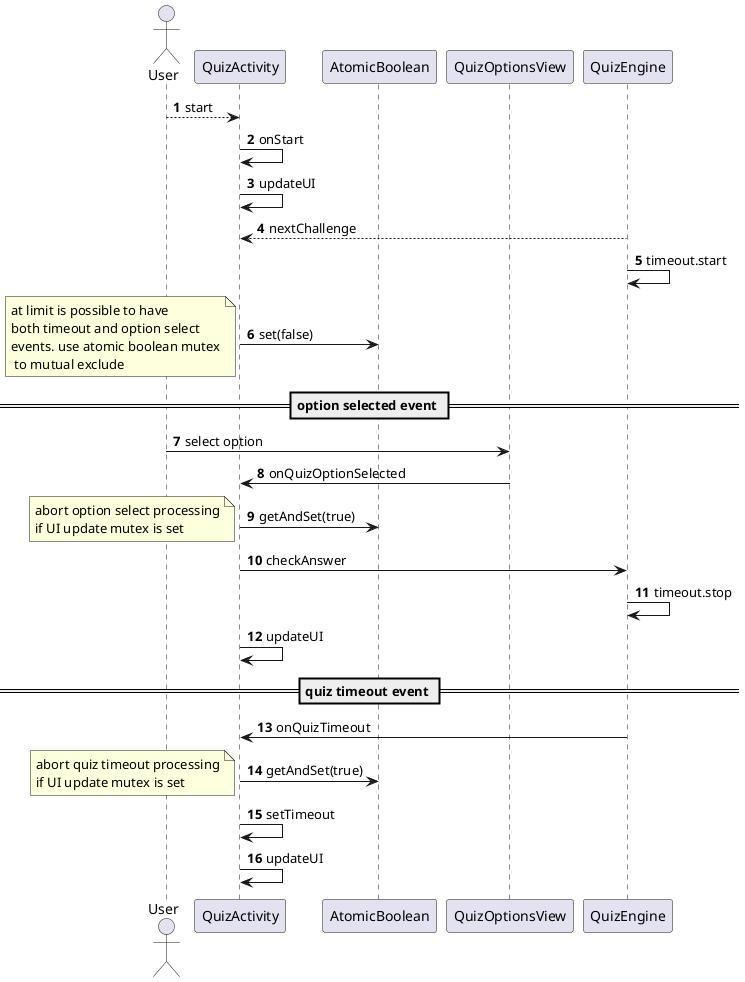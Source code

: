 @startuml
autonumber

actor User
participant QuizActivity
participant AtomicBoolean
participant QuizOptionsView
participant QuizEngine

User --> QuizActivity: start
QuizActivity -> QuizActivity: onStart
QuizActivity -> QuizActivity: updateUI
QuizEngine --> QuizActivity: nextChallenge
QuizEngine -> QuizEngine: timeout.start
QuizActivity -> AtomicBoolean: set(false)
note left: at limit is possible to have\nboth timeout and option select\nevents. use atomic boolean mutex\n to mutual exclude

== option selected event ==

User -> QuizOptionsView: select option
QuizOptionsView -> QuizActivity: onQuizOptionSelected
QuizActivity -> AtomicBoolean: getAndSet(true)
note left: abort option select processing\nif UI update mutex is set

QuizActivity -> QuizEngine: checkAnswer
QuizEngine -> QuizEngine: timeout.stop
QuizActivity -> QuizActivity: updateUI

== quiz timeout event ==

QuizEngine -> QuizActivity: onQuizTimeout
QuizActivity -> AtomicBoolean: getAndSet(true)
note left: abort quiz timeout processing\nif UI update mutex is set
QuizActivity -> QuizActivity: setTimeout
QuizActivity -> QuizActivity: updateUI

@enduml